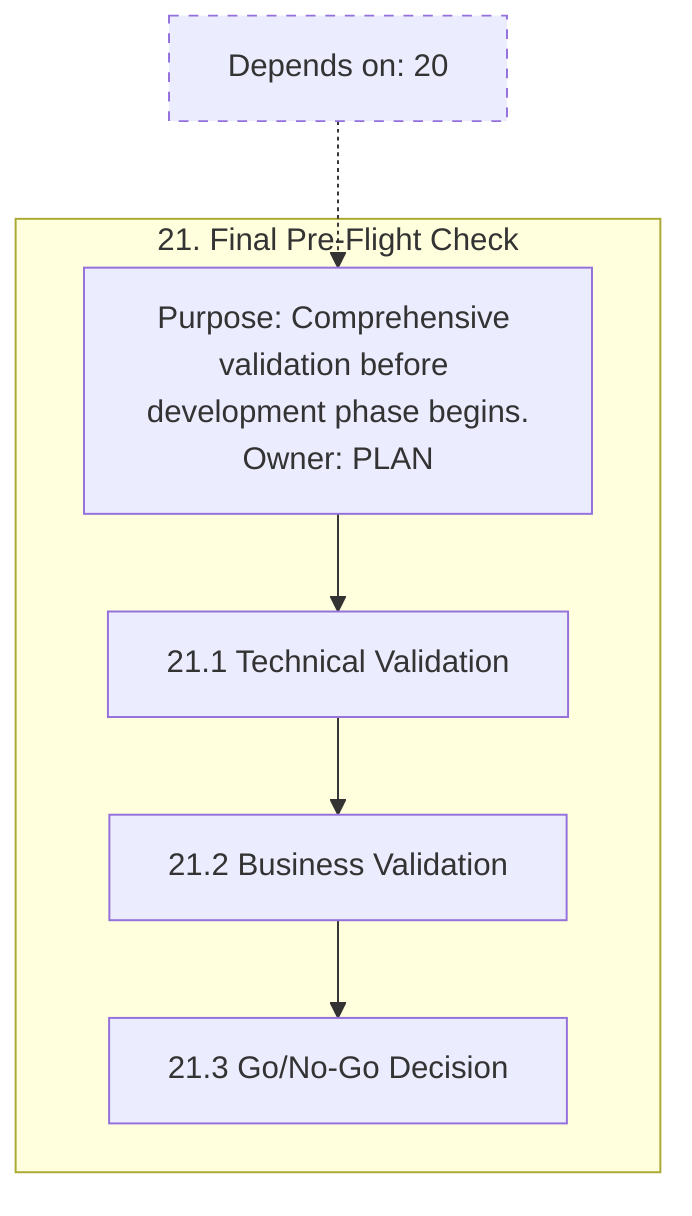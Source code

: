 flowchart TB
%% Stage 21 Detail
subgraph S21["21. Final Pre-Flight Check"]
  S21_root["Purpose: Comprehensive validation before development phase begins.
Owner: PLAN"]
  S21_A["21.1 Technical Validation"]
  S21_B["21.2 Business Validation"]
  S21_C["21.3 Go/No-Go Decision"]
  S21_root --> S21_A --> S21_B --> S21_C
end
classDef dep stroke-dasharray: 5 5;
D21["Depends on: 20"]:::dep -.-> S21_root